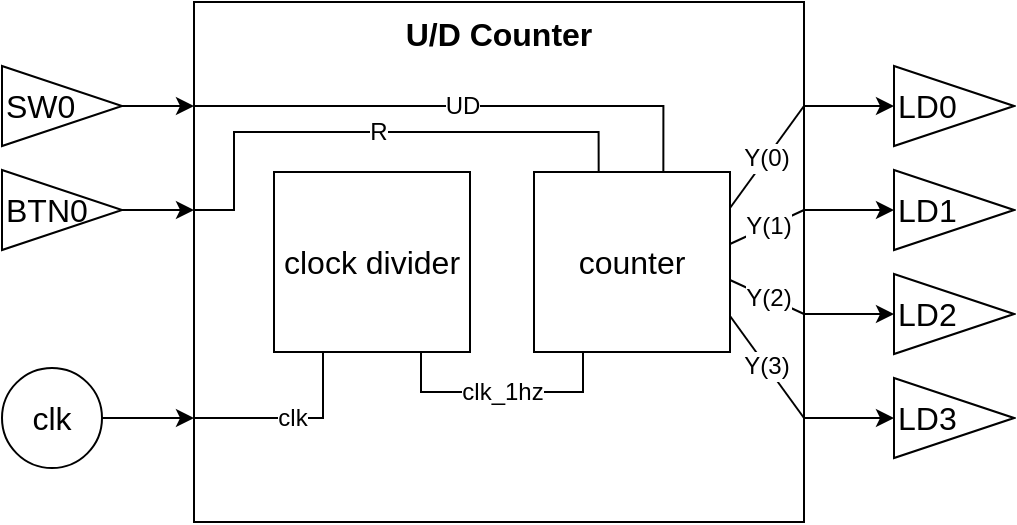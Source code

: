 <mxfile version="12.1.2" type="device" pages="1"><diagram id="vv7UrNrPK7vXe3_tQ9CG" name="Page-1"><mxGraphModel dx="1002" dy="634" grid="1" gridSize="10" guides="1" tooltips="1" connect="1" arrows="1" fold="1" page="1" pageScale="1" pageWidth="850" pageHeight="1100" math="0" shadow="0"><root><mxCell id="0"/><mxCell id="1" parent="0"/><mxCell id="WTXzUGFZXmEslSImk04w-29" value="R" style="edgeStyle=orthogonalEdgeStyle;rounded=0;orthogonalLoop=1;jettySize=auto;html=1;exitX=0;exitY=0.4;exitDx=0;exitDy=0;entryX=0.33;entryY=0;entryDx=0;entryDy=0;endArrow=none;endFill=0;fontSize=12;" parent="1" source="WTXzUGFZXmEslSImk04w-1" target="WTXzUGFZXmEslSImk04w-5" edge="1"><mxGeometry relative="1" as="geometry"><Array as="points"><mxPoint x="250" y="229"/><mxPoint x="250" y="190"/><mxPoint x="432" y="190"/></Array></mxGeometry></mxCell><mxCell id="WTXzUGFZXmEslSImk04w-1" value="U/D Counter" style="rounded=0;whiteSpace=wrap;html=1;labelPosition=center;verticalLabelPosition=middle;align=center;verticalAlign=top;fontSize=16;fontStyle=1;labelBackgroundColor=none;fillColor=none;points=[[0,0.2],[0,0.4],[0,0.6],[0,0.8],[1,0.2],[1,0.4],[1,0.6],[1,0.8]]" parent="1" vertex="1"><mxGeometry x="230" y="125" width="305" height="260" as="geometry"/></mxCell><mxCell id="WTXzUGFZXmEslSImk04w-22" style="edgeStyle=orthogonalEdgeStyle;rounded=0;orthogonalLoop=1;jettySize=auto;html=1;exitX=1;exitY=0.2;exitDx=0;exitDy=0;entryX=0;entryY=0.5;entryDx=0;entryDy=0;endArrow=classic;endFill=1;fontSize=12;" parent="1" source="WTXzUGFZXmEslSImk04w-1" target="WTXzUGFZXmEslSImk04w-14" edge="1"><mxGeometry relative="1" as="geometry"/></mxCell><mxCell id="WTXzUGFZXmEslSImk04w-23" style="edgeStyle=orthogonalEdgeStyle;rounded=0;orthogonalLoop=1;jettySize=auto;html=1;exitX=1;exitY=0.4;exitDx=0;exitDy=0;entryX=0;entryY=0.5;entryDx=0;entryDy=0;endArrow=classic;endFill=1;fontSize=12;" parent="1" source="WTXzUGFZXmEslSImk04w-1" target="WTXzUGFZXmEslSImk04w-15" edge="1"><mxGeometry relative="1" as="geometry"/></mxCell><mxCell id="WTXzUGFZXmEslSImk04w-24" style="edgeStyle=orthogonalEdgeStyle;rounded=0;orthogonalLoop=1;jettySize=auto;html=1;exitX=1;exitY=0.6;exitDx=0;exitDy=0;entryX=0;entryY=0.5;entryDx=0;entryDy=0;endArrow=classic;endFill=1;fontSize=12;" parent="1" source="WTXzUGFZXmEslSImk04w-1" target="WTXzUGFZXmEslSImk04w-16" edge="1"><mxGeometry relative="1" as="geometry"/></mxCell><mxCell id="WTXzUGFZXmEslSImk04w-25" style="edgeStyle=orthogonalEdgeStyle;rounded=0;orthogonalLoop=1;jettySize=auto;html=1;exitX=1;exitY=0.8;exitDx=0;exitDy=0;entryX=0;entryY=0.5;entryDx=0;entryDy=0;endArrow=classic;endFill=1;fontSize=12;" parent="1" source="WTXzUGFZXmEslSImk04w-1" target="WTXzUGFZXmEslSImk04w-18" edge="1"><mxGeometry relative="1" as="geometry"/></mxCell><mxCell id="WTXzUGFZXmEslSImk04w-20" value="UD" style="edgeStyle=orthogonalEdgeStyle;rounded=0;orthogonalLoop=1;jettySize=auto;html=1;exitX=0;exitY=0.2;exitDx=0;exitDy=0;entryX=0.66;entryY=0;entryDx=0;entryDy=0;endArrow=none;endFill=0;fontSize=12;" parent="1" source="WTXzUGFZXmEslSImk04w-1" target="WTXzUGFZXmEslSImk04w-5" edge="1"><mxGeometry relative="1" as="geometry"/></mxCell><mxCell id="WTXzUGFZXmEslSImk04w-12" value="clk" style="edgeStyle=orthogonalEdgeStyle;rounded=0;orthogonalLoop=1;jettySize=auto;html=1;exitX=0;exitY=0.8;exitDx=0;exitDy=0;entryX=0.25;entryY=1;entryDx=0;entryDy=0;fontSize=12;endArrow=none;endFill=0;labelPosition=center;verticalLabelPosition=middle;align=center;verticalAlign=middle;" parent="1" source="WTXzUGFZXmEslSImk04w-1" target="WTXzUGFZXmEslSImk04w-4" edge="1"><mxGeometry relative="1" as="geometry"><Array as="points"><mxPoint x="295" y="333"/></Array></mxGeometry></mxCell><mxCell id="WTXzUGFZXmEslSImk04w-13" value="clk_1hz" style="edgeStyle=orthogonalEdgeStyle;rounded=0;orthogonalLoop=1;jettySize=auto;html=1;exitX=0.75;exitY=1;exitDx=0;exitDy=0;entryX=0.25;entryY=1;entryDx=0;entryDy=0;endArrow=none;endFill=0;fontSize=12;labelPosition=center;verticalLabelPosition=middle;align=center;verticalAlign=middle;" parent="1" source="WTXzUGFZXmEslSImk04w-4" target="WTXzUGFZXmEslSImk04w-5" edge="1"><mxGeometry relative="1" as="geometry"><Array as="points"><mxPoint x="344" y="320"/><mxPoint x="425" y="320"/></Array></mxGeometry></mxCell><mxCell id="WTXzUGFZXmEslSImk04w-4" value="clock divider" style="rounded=0;whiteSpace=wrap;html=1;labelBackgroundColor=none;fontSize=16;" parent="1" vertex="1"><mxGeometry x="270" y="210" width="98" height="90" as="geometry"/></mxCell><mxCell id="WTXzUGFZXmEslSImk04w-30" value="Y(0)" style="rounded=0;orthogonalLoop=1;jettySize=auto;html=1;exitX=1;exitY=0.2;exitDx=0;exitDy=0;entryX=1;entryY=0.2;entryDx=0;entryDy=0;endArrow=none;endFill=0;fontSize=12;" parent="1" source="WTXzUGFZXmEslSImk04w-5" target="WTXzUGFZXmEslSImk04w-1" edge="1"><mxGeometry relative="1" as="geometry"/></mxCell><mxCell id="WTXzUGFZXmEslSImk04w-31" value="Y(1)" style="edgeStyle=none;rounded=0;orthogonalLoop=1;jettySize=auto;html=1;exitX=1;exitY=0.4;exitDx=0;exitDy=0;entryX=1;entryY=0.4;entryDx=0;entryDy=0;endArrow=none;endFill=0;fontSize=12;" parent="1" source="WTXzUGFZXmEslSImk04w-5" target="WTXzUGFZXmEslSImk04w-1" edge="1"><mxGeometry relative="1" as="geometry"/></mxCell><mxCell id="WTXzUGFZXmEslSImk04w-32" value="Y(2)" style="edgeStyle=none;rounded=0;orthogonalLoop=1;jettySize=auto;html=1;exitX=1;exitY=0.6;exitDx=0;exitDy=0;entryX=1;entryY=0.6;entryDx=0;entryDy=0;endArrow=none;endFill=0;fontSize=12;" parent="1" source="WTXzUGFZXmEslSImk04w-5" target="WTXzUGFZXmEslSImk04w-1" edge="1"><mxGeometry relative="1" as="geometry"/></mxCell><mxCell id="WTXzUGFZXmEslSImk04w-33" value="Y(3)" style="edgeStyle=none;rounded=0;orthogonalLoop=1;jettySize=auto;html=1;exitX=1;exitY=0.8;exitDx=0;exitDy=0;entryX=1;entryY=0.8;entryDx=0;entryDy=0;endArrow=none;endFill=0;fontSize=12;" parent="1" source="WTXzUGFZXmEslSImk04w-5" target="WTXzUGFZXmEslSImk04w-1" edge="1"><mxGeometry relative="1" as="geometry"/></mxCell><mxCell id="WTXzUGFZXmEslSImk04w-5" value="counter" style="rounded=0;whiteSpace=wrap;html=1;labelBackgroundColor=none;fontSize=16;points=[[1,0.2],[1,0.4],[1,0.6],[1,0.8],[0.33,0],[0.66,0]]" parent="1" vertex="1"><mxGeometry x="400" y="210" width="98" height="90" as="geometry"/></mxCell><mxCell id="WTXzUGFZXmEslSImk04w-7" style="edgeStyle=orthogonalEdgeStyle;rounded=0;orthogonalLoop=1;jettySize=auto;html=1;exitX=1;exitY=0.5;exitDx=0;exitDy=0;fontSize=16;entryX=0;entryY=0.2;entryDx=0;entryDy=0;" parent="1" source="WTXzUGFZXmEslSImk04w-6" target="WTXzUGFZXmEslSImk04w-1" edge="1"><mxGeometry relative="1" as="geometry"><mxPoint x="210" y="220" as="targetPoint"/></mxGeometry></mxCell><mxCell id="WTXzUGFZXmEslSImk04w-6" value="SW0" style="triangle;whiteSpace=wrap;html=1;labelBackgroundColor=none;fontSize=16;verticalAlign=middle;align=left;" parent="1" vertex="1"><mxGeometry x="134" y="157" width="60" height="40" as="geometry"/></mxCell><mxCell id="WTXzUGFZXmEslSImk04w-9" style="edgeStyle=orthogonalEdgeStyle;rounded=0;orthogonalLoop=1;jettySize=auto;html=1;exitX=1;exitY=0.5;exitDx=0;exitDy=0;fontSize=16;entryX=0;entryY=0.4;entryDx=0;entryDy=0;" parent="1" source="WTXzUGFZXmEslSImk04w-8" target="WTXzUGFZXmEslSImk04w-1" edge="1"><mxGeometry relative="1" as="geometry"><mxPoint x="190" y="260" as="targetPoint"/></mxGeometry></mxCell><mxCell id="WTXzUGFZXmEslSImk04w-8" value="BTN0" style="triangle;whiteSpace=wrap;html=1;labelBackgroundColor=none;fontSize=16;verticalAlign=middle;align=left;" parent="1" vertex="1"><mxGeometry x="134" y="209" width="60" height="40" as="geometry"/></mxCell><mxCell id="WTXzUGFZXmEslSImk04w-11" style="edgeStyle=orthogonalEdgeStyle;rounded=0;orthogonalLoop=1;jettySize=auto;html=1;exitX=1;exitY=0.5;exitDx=0;exitDy=0;fontSize=16;entryX=0;entryY=0.8;entryDx=0;entryDy=0;" parent="1" source="WTXzUGFZXmEslSImk04w-10" target="WTXzUGFZXmEslSImk04w-1" edge="1"><mxGeometry relative="1" as="geometry"><mxPoint x="190" y="320" as="targetPoint"/></mxGeometry></mxCell><mxCell id="WTXzUGFZXmEslSImk04w-10" value="clk" style="ellipse;whiteSpace=wrap;html=1;aspect=fixed;labelBackgroundColor=none;fontSize=16;align=center;" parent="1" vertex="1"><mxGeometry x="134" y="308" width="50" height="50" as="geometry"/></mxCell><mxCell id="WTXzUGFZXmEslSImk04w-14" value="LD0" style="triangle;whiteSpace=wrap;html=1;labelBackgroundColor=none;fontSize=16;verticalAlign=middle;align=left;" parent="1" vertex="1"><mxGeometry x="580" y="157" width="60" height="40" as="geometry"/></mxCell><mxCell id="WTXzUGFZXmEslSImk04w-15" value="LD1" style="triangle;whiteSpace=wrap;html=1;labelBackgroundColor=none;fontSize=16;verticalAlign=middle;align=left;" parent="1" vertex="1"><mxGeometry x="580" y="209" width="60" height="40" as="geometry"/></mxCell><mxCell id="WTXzUGFZXmEslSImk04w-16" value="LD2" style="triangle;whiteSpace=wrap;html=1;labelBackgroundColor=none;fontSize=16;verticalAlign=middle;align=left;" parent="1" vertex="1"><mxGeometry x="580" y="261" width="60" height="40" as="geometry"/></mxCell><mxCell id="WTXzUGFZXmEslSImk04w-18" value="LD3" style="triangle;whiteSpace=wrap;html=1;labelBackgroundColor=none;fontSize=16;verticalAlign=middle;align=left;" parent="1" vertex="1"><mxGeometry x="580" y="313" width="60" height="40" as="geometry"/></mxCell></root></mxGraphModel></diagram></mxfile>